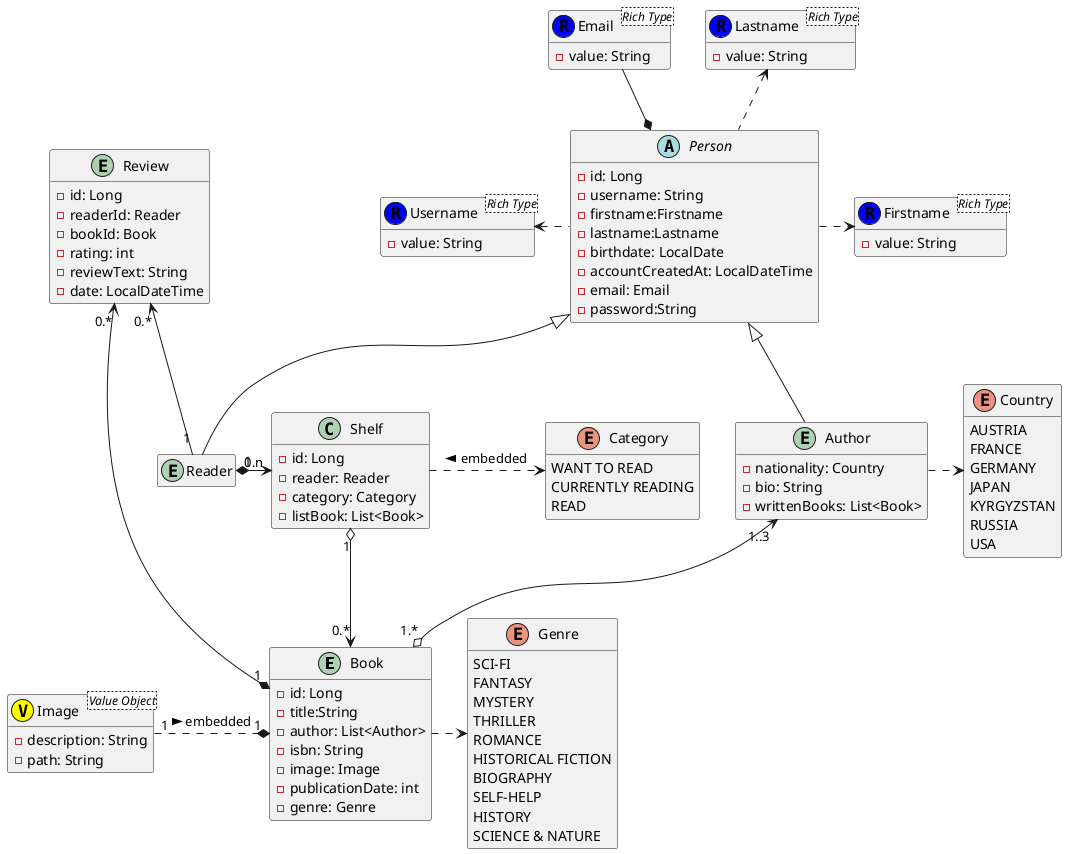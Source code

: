 @startuml
hide empty attributes
hide methods




entity Book{
    - id: Long
    - title:String
    - author: List<Author>
    - isbn: String
    - image: Image
    - publicationDate: int
    - genre: Genre
}

class Image <Value Object> <<V, yellow>>{
    - description: String
    - path: String
}

enum Genre{
    SCI-FI
    FANTASY
    MYSTERY
    THRILLER
    ROMANCE
    HISTORICAL FICTION
    BIOGRAPHY
    SELF-HELP
    HISTORY
    SCIENCE & NATURE
}

entity Review {
    - id: Long
    - readerId: Reader
    - bookId: Book
    - rating: int
    - reviewText: String
    - date: LocalDateTime
}

class Shelf{
    - id: Long
    - reader: Reader
    - category: Category
    - listBook: List<Book>
}

abstract class Person{
    - id: Long
    - username: String
    - firstname:Firstname
    - lastname:Lastname
    - birthdate: LocalDate
    - accountCreatedAt: LocalDateTime
    - email: Email
    - password:String
}

class Lastname <Rich Type> <<R, blue>> {
    - value: String
}

class Firstname <Rich Type> <<R, blue>> {
    - value: String
}

class Username <Rich Type> <<R, blue>> {
    - value: String
}

class Email <Rich Type> <<R, blue>>{
    - value: String
}

entity Reader extends Person{
    - addReview(): void
    - rateBook(): void
    - addToShelf(): void
}

entity Author extends Person{
    - nationality: Country
    - bio: String
    - writtenBooks: List<Book>
}

enum Category{
WANT TO READ
CURRENTLY READING
READ
}

enum Country {
AUSTRIA
FRANCE
GERMANY
JAPAN
KYRGYZSTAN
RUSSIA
USA
}

' Relationships
Person *-up-Email
Book .right.> Genre
Author .right.>Country
Book "1.*" o-up->"1..3" Author
Review "0.*" <-right-*"1" Book
Review "0.*" <-down-"1" Reader
Shelf "1" o-down-> "0.*" Book
Reader "1" *-right->"0.n" Shelf
Shelf .right.>Category: < embedded
Book "1"*.left."1"Image: < embedded
Firstname <.left. Person
Lastname <.down. Person
Username <.right. Person
@enduml
